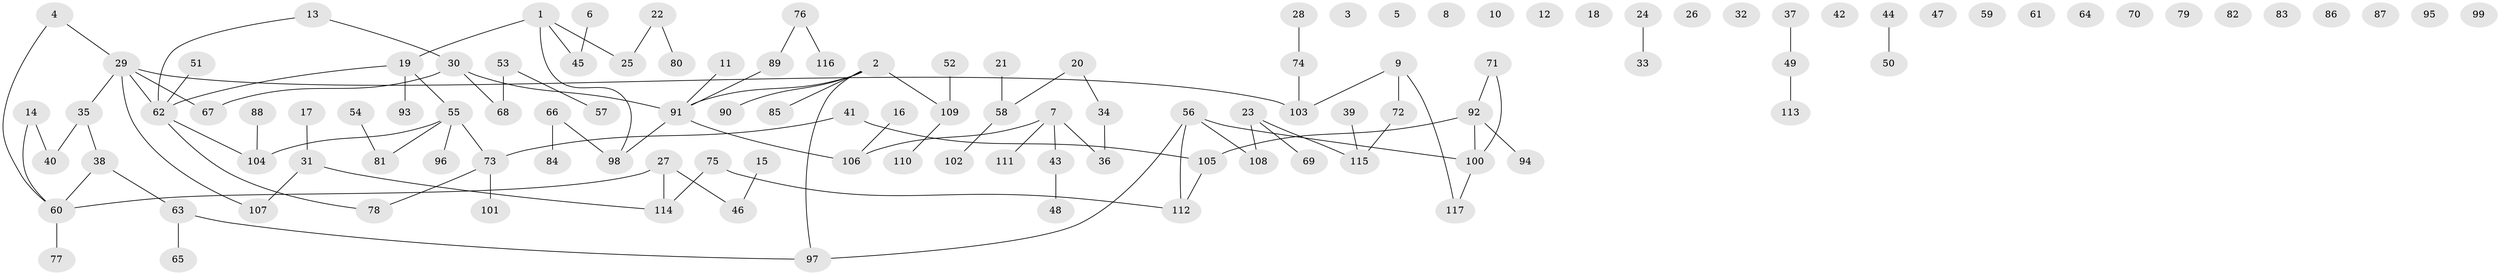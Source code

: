 // Generated by graph-tools (version 1.1) at 2025/40/03/09/25 04:40:05]
// undirected, 117 vertices, 106 edges
graph export_dot {
graph [start="1"]
  node [color=gray90,style=filled];
  1;
  2;
  3;
  4;
  5;
  6;
  7;
  8;
  9;
  10;
  11;
  12;
  13;
  14;
  15;
  16;
  17;
  18;
  19;
  20;
  21;
  22;
  23;
  24;
  25;
  26;
  27;
  28;
  29;
  30;
  31;
  32;
  33;
  34;
  35;
  36;
  37;
  38;
  39;
  40;
  41;
  42;
  43;
  44;
  45;
  46;
  47;
  48;
  49;
  50;
  51;
  52;
  53;
  54;
  55;
  56;
  57;
  58;
  59;
  60;
  61;
  62;
  63;
  64;
  65;
  66;
  67;
  68;
  69;
  70;
  71;
  72;
  73;
  74;
  75;
  76;
  77;
  78;
  79;
  80;
  81;
  82;
  83;
  84;
  85;
  86;
  87;
  88;
  89;
  90;
  91;
  92;
  93;
  94;
  95;
  96;
  97;
  98;
  99;
  100;
  101;
  102;
  103;
  104;
  105;
  106;
  107;
  108;
  109;
  110;
  111;
  112;
  113;
  114;
  115;
  116;
  117;
  1 -- 19;
  1 -- 25;
  1 -- 45;
  1 -- 98;
  2 -- 85;
  2 -- 90;
  2 -- 91;
  2 -- 97;
  2 -- 109;
  4 -- 29;
  4 -- 60;
  6 -- 45;
  7 -- 36;
  7 -- 43;
  7 -- 106;
  7 -- 111;
  9 -- 72;
  9 -- 103;
  9 -- 117;
  11 -- 91;
  13 -- 30;
  13 -- 62;
  14 -- 40;
  14 -- 60;
  15 -- 46;
  16 -- 106;
  17 -- 31;
  19 -- 55;
  19 -- 62;
  19 -- 93;
  20 -- 34;
  20 -- 58;
  21 -- 58;
  22 -- 25;
  22 -- 80;
  23 -- 69;
  23 -- 108;
  23 -- 115;
  24 -- 33;
  27 -- 46;
  27 -- 60;
  27 -- 114;
  28 -- 74;
  29 -- 35;
  29 -- 62;
  29 -- 67;
  29 -- 103;
  29 -- 107;
  30 -- 67;
  30 -- 68;
  30 -- 91;
  31 -- 107;
  31 -- 114;
  34 -- 36;
  35 -- 38;
  35 -- 40;
  37 -- 49;
  38 -- 60;
  38 -- 63;
  39 -- 115;
  41 -- 73;
  41 -- 105;
  43 -- 48;
  44 -- 50;
  49 -- 113;
  51 -- 62;
  52 -- 109;
  53 -- 57;
  53 -- 68;
  54 -- 81;
  55 -- 73;
  55 -- 81;
  55 -- 96;
  55 -- 104;
  56 -- 97;
  56 -- 100;
  56 -- 108;
  56 -- 112;
  58 -- 102;
  60 -- 77;
  62 -- 78;
  62 -- 104;
  63 -- 65;
  63 -- 97;
  66 -- 84;
  66 -- 98;
  71 -- 92;
  71 -- 100;
  72 -- 115;
  73 -- 78;
  73 -- 101;
  74 -- 103;
  75 -- 112;
  75 -- 114;
  76 -- 89;
  76 -- 116;
  88 -- 104;
  89 -- 91;
  91 -- 98;
  91 -- 106;
  92 -- 94;
  92 -- 100;
  92 -- 105;
  100 -- 117;
  105 -- 112;
  109 -- 110;
}

